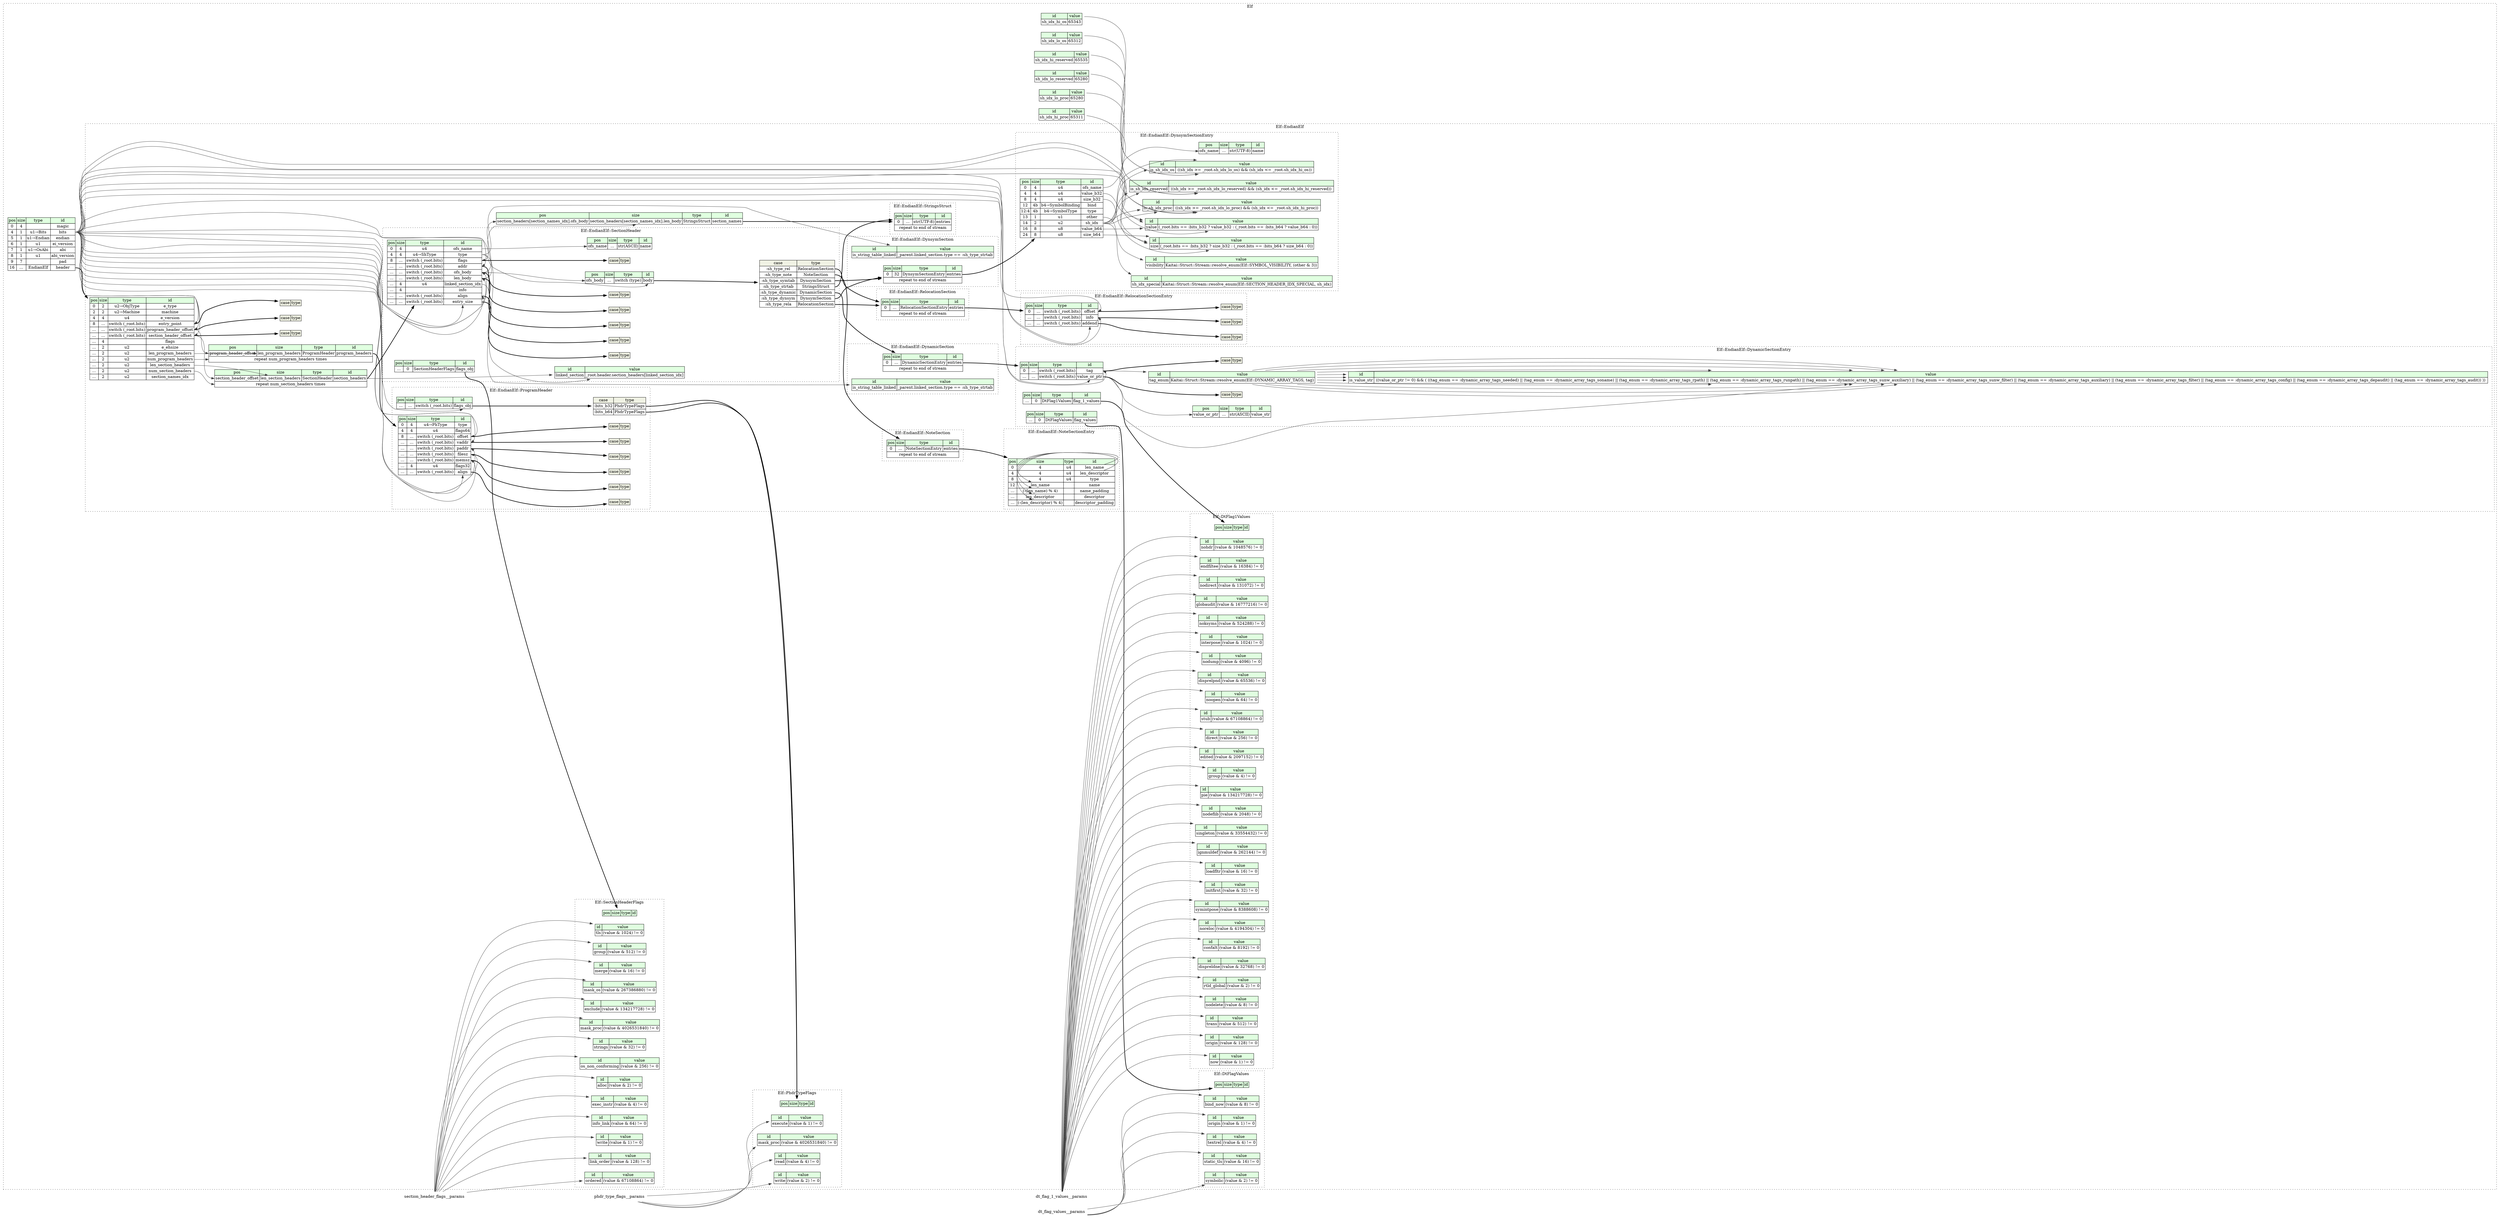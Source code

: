 digraph {
	rankdir=LR;
	node [shape=plaintext];
	subgraph cluster__elf {
		label="Elf";
		graph[style=dotted];

		elf__seq [label=<<TABLE BORDER="0" CELLBORDER="1" CELLSPACING="0">
			<TR><TD BGCOLOR="#E0FFE0">pos</TD><TD BGCOLOR="#E0FFE0">size</TD><TD BGCOLOR="#E0FFE0">type</TD><TD BGCOLOR="#E0FFE0">id</TD></TR>
			<TR><TD PORT="magic_pos">0</TD><TD PORT="magic_size">4</TD><TD></TD><TD PORT="magic_type">magic</TD></TR>
			<TR><TD PORT="bits_pos">4</TD><TD PORT="bits_size">1</TD><TD>u1→Bits</TD><TD PORT="bits_type">bits</TD></TR>
			<TR><TD PORT="endian_pos">5</TD><TD PORT="endian_size">1</TD><TD>u1→Endian</TD><TD PORT="endian_type">endian</TD></TR>
			<TR><TD PORT="ei_version_pos">6</TD><TD PORT="ei_version_size">1</TD><TD>u1</TD><TD PORT="ei_version_type">ei_version</TD></TR>
			<TR><TD PORT="abi_pos">7</TD><TD PORT="abi_size">1</TD><TD>u1→OsAbi</TD><TD PORT="abi_type">abi</TD></TR>
			<TR><TD PORT="abi_version_pos">8</TD><TD PORT="abi_version_size">1</TD><TD>u1</TD><TD PORT="abi_version_type">abi_version</TD></TR>
			<TR><TD PORT="pad_pos">9</TD><TD PORT="pad_size">7</TD><TD></TD><TD PORT="pad_type">pad</TD></TR>
			<TR><TD PORT="header_pos">16</TD><TD PORT="header_size">...</TD><TD>EndianElf</TD><TD PORT="header_type">header</TD></TR>
		</TABLE>>];
		elf__inst__sh_idx_lo_os [label=<<TABLE BORDER="0" CELLBORDER="1" CELLSPACING="0">
			<TR><TD BGCOLOR="#E0FFE0">id</TD><TD BGCOLOR="#E0FFE0">value</TD></TR>
			<TR><TD>sh_idx_lo_os</TD><TD>65312</TD></TR>
		</TABLE>>];
		elf__inst__sh_idx_lo_reserved [label=<<TABLE BORDER="0" CELLBORDER="1" CELLSPACING="0">
			<TR><TD BGCOLOR="#E0FFE0">id</TD><TD BGCOLOR="#E0FFE0">value</TD></TR>
			<TR><TD>sh_idx_lo_reserved</TD><TD>65280</TD></TR>
		</TABLE>>];
		elf__inst__sh_idx_hi_proc [label=<<TABLE BORDER="0" CELLBORDER="1" CELLSPACING="0">
			<TR><TD BGCOLOR="#E0FFE0">id</TD><TD BGCOLOR="#E0FFE0">value</TD></TR>
			<TR><TD>sh_idx_hi_proc</TD><TD>65311</TD></TR>
		</TABLE>>];
		elf__inst__sh_idx_lo_proc [label=<<TABLE BORDER="0" CELLBORDER="1" CELLSPACING="0">
			<TR><TD BGCOLOR="#E0FFE0">id</TD><TD BGCOLOR="#E0FFE0">value</TD></TR>
			<TR><TD>sh_idx_lo_proc</TD><TD>65280</TD></TR>
		</TABLE>>];
		elf__inst__sh_idx_hi_os [label=<<TABLE BORDER="0" CELLBORDER="1" CELLSPACING="0">
			<TR><TD BGCOLOR="#E0FFE0">id</TD><TD BGCOLOR="#E0FFE0">value</TD></TR>
			<TR><TD>sh_idx_hi_os</TD><TD>65343</TD></TR>
		</TABLE>>];
		elf__inst__sh_idx_hi_reserved [label=<<TABLE BORDER="0" CELLBORDER="1" CELLSPACING="0">
			<TR><TD BGCOLOR="#E0FFE0">id</TD><TD BGCOLOR="#E0FFE0">value</TD></TR>
			<TR><TD>sh_idx_hi_reserved</TD><TD>65535</TD></TR>
		</TABLE>>];
		subgraph cluster__endian_elf {
			label="Elf::EndianElf";
			graph[style=dotted];

			endian_elf__seq [label=<<TABLE BORDER="0" CELLBORDER="1" CELLSPACING="0">
				<TR><TD BGCOLOR="#E0FFE0">pos</TD><TD BGCOLOR="#E0FFE0">size</TD><TD BGCOLOR="#E0FFE0">type</TD><TD BGCOLOR="#E0FFE0">id</TD></TR>
				<TR><TD PORT="e_type_pos">0</TD><TD PORT="e_type_size">2</TD><TD>u2→ObjType</TD><TD PORT="e_type_type">e_type</TD></TR>
				<TR><TD PORT="machine_pos">2</TD><TD PORT="machine_size">2</TD><TD>u2→Machine</TD><TD PORT="machine_type">machine</TD></TR>
				<TR><TD PORT="e_version_pos">4</TD><TD PORT="e_version_size">4</TD><TD>u4</TD><TD PORT="e_version_type">e_version</TD></TR>
				<TR><TD PORT="entry_point_pos">8</TD><TD PORT="entry_point_size">...</TD><TD>switch (_root.bits)</TD><TD PORT="entry_point_type">entry_point</TD></TR>
				<TR><TD PORT="program_header_offset_pos">...</TD><TD PORT="program_header_offset_size">...</TD><TD>switch (_root.bits)</TD><TD PORT="program_header_offset_type">program_header_offset</TD></TR>
				<TR><TD PORT="section_header_offset_pos">...</TD><TD PORT="section_header_offset_size">...</TD><TD>switch (_root.bits)</TD><TD PORT="section_header_offset_type">section_header_offset</TD></TR>
				<TR><TD PORT="flags_pos">...</TD><TD PORT="flags_size">4</TD><TD></TD><TD PORT="flags_type">flags</TD></TR>
				<TR><TD PORT="e_ehsize_pos">...</TD><TD PORT="e_ehsize_size">2</TD><TD>u2</TD><TD PORT="e_ehsize_type">e_ehsize</TD></TR>
				<TR><TD PORT="len_program_headers_pos">...</TD><TD PORT="len_program_headers_size">2</TD><TD>u2</TD><TD PORT="len_program_headers_type">len_program_headers</TD></TR>
				<TR><TD PORT="num_program_headers_pos">...</TD><TD PORT="num_program_headers_size">2</TD><TD>u2</TD><TD PORT="num_program_headers_type">num_program_headers</TD></TR>
				<TR><TD PORT="len_section_headers_pos">...</TD><TD PORT="len_section_headers_size">2</TD><TD>u2</TD><TD PORT="len_section_headers_type">len_section_headers</TD></TR>
				<TR><TD PORT="num_section_headers_pos">...</TD><TD PORT="num_section_headers_size">2</TD><TD>u2</TD><TD PORT="num_section_headers_type">num_section_headers</TD></TR>
				<TR><TD PORT="section_names_idx_pos">...</TD><TD PORT="section_names_idx_size">2</TD><TD>u2</TD><TD PORT="section_names_idx_type">section_names_idx</TD></TR>
			</TABLE>>];
			endian_elf__inst__program_headers [label=<<TABLE BORDER="0" CELLBORDER="1" CELLSPACING="0">
				<TR><TD BGCOLOR="#E0FFE0">pos</TD><TD BGCOLOR="#E0FFE0">size</TD><TD BGCOLOR="#E0FFE0">type</TD><TD BGCOLOR="#E0FFE0">id</TD></TR>
				<TR><TD PORT="program_headers_pos">program_header_offset</TD><TD PORT="program_headers_size">len_program_headers</TD><TD>ProgramHeader</TD><TD PORT="program_headers_type">program_headers</TD></TR>
				<TR><TD COLSPAN="4" PORT="program_headers__repeat">repeat num_program_headers times</TD></TR>
			</TABLE>>];
			endian_elf__inst__section_headers [label=<<TABLE BORDER="0" CELLBORDER="1" CELLSPACING="0">
				<TR><TD BGCOLOR="#E0FFE0">pos</TD><TD BGCOLOR="#E0FFE0">size</TD><TD BGCOLOR="#E0FFE0">type</TD><TD BGCOLOR="#E0FFE0">id</TD></TR>
				<TR><TD PORT="section_headers_pos">section_header_offset</TD><TD PORT="section_headers_size">len_section_headers</TD><TD>SectionHeader</TD><TD PORT="section_headers_type">section_headers</TD></TR>
				<TR><TD COLSPAN="4" PORT="section_headers__repeat">repeat num_section_headers times</TD></TR>
			</TABLE>>];
			endian_elf__inst__section_names [label=<<TABLE BORDER="0" CELLBORDER="1" CELLSPACING="0">
				<TR><TD BGCOLOR="#E0FFE0">pos</TD><TD BGCOLOR="#E0FFE0">size</TD><TD BGCOLOR="#E0FFE0">type</TD><TD BGCOLOR="#E0FFE0">id</TD></TR>
				<TR><TD PORT="section_names_pos">section_headers[section_names_idx].ofs_body</TD><TD PORT="section_names_size">section_headers[section_names_idx].len_body</TD><TD>StringsStruct</TD><TD PORT="section_names_type">section_names</TD></TR>
			</TABLE>>];
endian_elf__seq_entry_point_switch [label=<<TABLE BORDER="0" CELLBORDER="1" CELLSPACING="0">
	<TR><TD BGCOLOR="#F0F2E4">case</TD><TD BGCOLOR="#F0F2E4">type</TD></TR>
</TABLE>>];
endian_elf__seq_program_header_offset_switch [label=<<TABLE BORDER="0" CELLBORDER="1" CELLSPACING="0">
	<TR><TD BGCOLOR="#F0F2E4">case</TD><TD BGCOLOR="#F0F2E4">type</TD></TR>
</TABLE>>];
endian_elf__seq_section_header_offset_switch [label=<<TABLE BORDER="0" CELLBORDER="1" CELLSPACING="0">
	<TR><TD BGCOLOR="#F0F2E4">case</TD><TD BGCOLOR="#F0F2E4">type</TD></TR>
</TABLE>>];
			subgraph cluster__note_section {
				label="Elf::EndianElf::NoteSection";
				graph[style=dotted];

				note_section__seq [label=<<TABLE BORDER="0" CELLBORDER="1" CELLSPACING="0">
					<TR><TD BGCOLOR="#E0FFE0">pos</TD><TD BGCOLOR="#E0FFE0">size</TD><TD BGCOLOR="#E0FFE0">type</TD><TD BGCOLOR="#E0FFE0">id</TD></TR>
					<TR><TD PORT="entries_pos">0</TD><TD PORT="entries_size">...</TD><TD>NoteSectionEntry</TD><TD PORT="entries_type">entries</TD></TR>
					<TR><TD COLSPAN="4" PORT="entries__repeat">repeat to end of stream</TD></TR>
				</TABLE>>];
			}
			subgraph cluster__program_header {
				label="Elf::EndianElf::ProgramHeader";
				graph[style=dotted];

				program_header__seq [label=<<TABLE BORDER="0" CELLBORDER="1" CELLSPACING="0">
					<TR><TD BGCOLOR="#E0FFE0">pos</TD><TD BGCOLOR="#E0FFE0">size</TD><TD BGCOLOR="#E0FFE0">type</TD><TD BGCOLOR="#E0FFE0">id</TD></TR>
					<TR><TD PORT="type_pos">0</TD><TD PORT="type_size">4</TD><TD>u4→PhType</TD><TD PORT="type_type">type</TD></TR>
					<TR><TD PORT="flags64_pos">4</TD><TD PORT="flags64_size">4</TD><TD>u4</TD><TD PORT="flags64_type">flags64</TD></TR>
					<TR><TD PORT="offset_pos">8</TD><TD PORT="offset_size">...</TD><TD>switch (_root.bits)</TD><TD PORT="offset_type">offset</TD></TR>
					<TR><TD PORT="vaddr_pos">...</TD><TD PORT="vaddr_size">...</TD><TD>switch (_root.bits)</TD><TD PORT="vaddr_type">vaddr</TD></TR>
					<TR><TD PORT="paddr_pos">...</TD><TD PORT="paddr_size">...</TD><TD>switch (_root.bits)</TD><TD PORT="paddr_type">paddr</TD></TR>
					<TR><TD PORT="filesz_pos">...</TD><TD PORT="filesz_size">...</TD><TD>switch (_root.bits)</TD><TD PORT="filesz_type">filesz</TD></TR>
					<TR><TD PORT="memsz_pos">...</TD><TD PORT="memsz_size">...</TD><TD>switch (_root.bits)</TD><TD PORT="memsz_type">memsz</TD></TR>
					<TR><TD PORT="flags32_pos">...</TD><TD PORT="flags32_size">4</TD><TD>u4</TD><TD PORT="flags32_type">flags32</TD></TR>
					<TR><TD PORT="align_pos">...</TD><TD PORT="align_size">...</TD><TD>switch (_root.bits)</TD><TD PORT="align_type">align</TD></TR>
				</TABLE>>];
				program_header__inst__flags_obj [label=<<TABLE BORDER="0" CELLBORDER="1" CELLSPACING="0">
					<TR><TD BGCOLOR="#E0FFE0">pos</TD><TD BGCOLOR="#E0FFE0">size</TD><TD BGCOLOR="#E0FFE0">type</TD><TD BGCOLOR="#E0FFE0">id</TD></TR>
					<TR><TD PORT="flags_obj_pos">...</TD><TD PORT="flags_obj_size">...</TD><TD>switch (_root.bits)</TD><TD PORT="flags_obj_type">flags_obj</TD></TR>
				</TABLE>>];
program_header__seq_offset_switch [label=<<TABLE BORDER="0" CELLBORDER="1" CELLSPACING="0">
	<TR><TD BGCOLOR="#F0F2E4">case</TD><TD BGCOLOR="#F0F2E4">type</TD></TR>
</TABLE>>];
program_header__seq_vaddr_switch [label=<<TABLE BORDER="0" CELLBORDER="1" CELLSPACING="0">
	<TR><TD BGCOLOR="#F0F2E4">case</TD><TD BGCOLOR="#F0F2E4">type</TD></TR>
</TABLE>>];
program_header__seq_paddr_switch [label=<<TABLE BORDER="0" CELLBORDER="1" CELLSPACING="0">
	<TR><TD BGCOLOR="#F0F2E4">case</TD><TD BGCOLOR="#F0F2E4">type</TD></TR>
</TABLE>>];
program_header__seq_filesz_switch [label=<<TABLE BORDER="0" CELLBORDER="1" CELLSPACING="0">
	<TR><TD BGCOLOR="#F0F2E4">case</TD><TD BGCOLOR="#F0F2E4">type</TD></TR>
</TABLE>>];
program_header__seq_memsz_switch [label=<<TABLE BORDER="0" CELLBORDER="1" CELLSPACING="0">
	<TR><TD BGCOLOR="#F0F2E4">case</TD><TD BGCOLOR="#F0F2E4">type</TD></TR>
</TABLE>>];
program_header__seq_align_switch [label=<<TABLE BORDER="0" CELLBORDER="1" CELLSPACING="0">
	<TR><TD BGCOLOR="#F0F2E4">case</TD><TD BGCOLOR="#F0F2E4">type</TD></TR>
</TABLE>>];
program_header__inst__flags_obj_flags_obj_switch [label=<<TABLE BORDER="0" CELLBORDER="1" CELLSPACING="0">
	<TR><TD BGCOLOR="#F0F2E4">case</TD><TD BGCOLOR="#F0F2E4">type</TD></TR>
	<TR><TD>:bits_b32</TD><TD PORT="case0">PhdrTypeFlags</TD></TR>
	<TR><TD>:bits_b64</TD><TD PORT="case1">PhdrTypeFlags</TD></TR>
</TABLE>>];
			}
			subgraph cluster__dynamic_section_entry {
				label="Elf::EndianElf::DynamicSectionEntry";
				graph[style=dotted];

				dynamic_section_entry__seq [label=<<TABLE BORDER="0" CELLBORDER="1" CELLSPACING="0">
					<TR><TD BGCOLOR="#E0FFE0">pos</TD><TD BGCOLOR="#E0FFE0">size</TD><TD BGCOLOR="#E0FFE0">type</TD><TD BGCOLOR="#E0FFE0">id</TD></TR>
					<TR><TD PORT="tag_pos">0</TD><TD PORT="tag_size">...</TD><TD>switch (_root.bits)</TD><TD PORT="tag_type">tag</TD></TR>
					<TR><TD PORT="value_or_ptr_pos">...</TD><TD PORT="value_or_ptr_size">...</TD><TD>switch (_root.bits)</TD><TD PORT="value_or_ptr_type">value_or_ptr</TD></TR>
				</TABLE>>];
				dynamic_section_entry__inst__flag_1_values [label=<<TABLE BORDER="0" CELLBORDER="1" CELLSPACING="0">
					<TR><TD BGCOLOR="#E0FFE0">pos</TD><TD BGCOLOR="#E0FFE0">size</TD><TD BGCOLOR="#E0FFE0">type</TD><TD BGCOLOR="#E0FFE0">id</TD></TR>
					<TR><TD PORT="flag_1_values_pos">...</TD><TD PORT="flag_1_values_size">0</TD><TD>DtFlag1Values</TD><TD PORT="flag_1_values_type">flag_1_values</TD></TR>
				</TABLE>>];
				dynamic_section_entry__inst__value_str [label=<<TABLE BORDER="0" CELLBORDER="1" CELLSPACING="0">
					<TR><TD BGCOLOR="#E0FFE0">pos</TD><TD BGCOLOR="#E0FFE0">size</TD><TD BGCOLOR="#E0FFE0">type</TD><TD BGCOLOR="#E0FFE0">id</TD></TR>
					<TR><TD PORT="value_str_pos">value_or_ptr</TD><TD PORT="value_str_size">...</TD><TD>str(ASCII)</TD><TD PORT="value_str_type">value_str</TD></TR>
				</TABLE>>];
				dynamic_section_entry__inst__tag_enum [label=<<TABLE BORDER="0" CELLBORDER="1" CELLSPACING="0">
					<TR><TD BGCOLOR="#E0FFE0">id</TD><TD BGCOLOR="#E0FFE0">value</TD></TR>
					<TR><TD>tag_enum</TD><TD>Kaitai::Struct::Stream::resolve_enum(Elf::DYNAMIC_ARRAY_TAGS, tag)</TD></TR>
				</TABLE>>];
				dynamic_section_entry__inst__flag_values [label=<<TABLE BORDER="0" CELLBORDER="1" CELLSPACING="0">
					<TR><TD BGCOLOR="#E0FFE0">pos</TD><TD BGCOLOR="#E0FFE0">size</TD><TD BGCOLOR="#E0FFE0">type</TD><TD BGCOLOR="#E0FFE0">id</TD></TR>
					<TR><TD PORT="flag_values_pos">...</TD><TD PORT="flag_values_size">0</TD><TD>DtFlagValues</TD><TD PORT="flag_values_type">flag_values</TD></TR>
				</TABLE>>];
				dynamic_section_entry__inst__is_value_str [label=<<TABLE BORDER="0" CELLBORDER="1" CELLSPACING="0">
					<TR><TD BGCOLOR="#E0FFE0">id</TD><TD BGCOLOR="#E0FFE0">value</TD></TR>
					<TR><TD>is_value_str</TD><TD> ((value_or_ptr != 0) &amp;&amp; ( ((tag_enum == :dynamic_array_tags_needed) || (tag_enum == :dynamic_array_tags_soname) || (tag_enum == :dynamic_array_tags_rpath) || (tag_enum == :dynamic_array_tags_runpath) || (tag_enum == :dynamic_array_tags_sunw_auxiliary) || (tag_enum == :dynamic_array_tags_sunw_filter) || (tag_enum == :dynamic_array_tags_auxiliary) || (tag_enum == :dynamic_array_tags_filter) || (tag_enum == :dynamic_array_tags_config) || (tag_enum == :dynamic_array_tags_depaudit) || (tag_enum == :dynamic_array_tags_audit)) )) </TD></TR>
				</TABLE>>];
dynamic_section_entry__seq_tag_switch [label=<<TABLE BORDER="0" CELLBORDER="1" CELLSPACING="0">
	<TR><TD BGCOLOR="#F0F2E4">case</TD><TD BGCOLOR="#F0F2E4">type</TD></TR>
</TABLE>>];
dynamic_section_entry__seq_value_or_ptr_switch [label=<<TABLE BORDER="0" CELLBORDER="1" CELLSPACING="0">
	<TR><TD BGCOLOR="#F0F2E4">case</TD><TD BGCOLOR="#F0F2E4">type</TD></TR>
</TABLE>>];
			}
			subgraph cluster__section_header {
				label="Elf::EndianElf::SectionHeader";
				graph[style=dotted];

				section_header__seq [label=<<TABLE BORDER="0" CELLBORDER="1" CELLSPACING="0">
					<TR><TD BGCOLOR="#E0FFE0">pos</TD><TD BGCOLOR="#E0FFE0">size</TD><TD BGCOLOR="#E0FFE0">type</TD><TD BGCOLOR="#E0FFE0">id</TD></TR>
					<TR><TD PORT="ofs_name_pos">0</TD><TD PORT="ofs_name_size">4</TD><TD>u4</TD><TD PORT="ofs_name_type">ofs_name</TD></TR>
					<TR><TD PORT="type_pos">4</TD><TD PORT="type_size">4</TD><TD>u4→ShType</TD><TD PORT="type_type">type</TD></TR>
					<TR><TD PORT="flags_pos">8</TD><TD PORT="flags_size">...</TD><TD>switch (_root.bits)</TD><TD PORT="flags_type">flags</TD></TR>
					<TR><TD PORT="addr_pos">...</TD><TD PORT="addr_size">...</TD><TD>switch (_root.bits)</TD><TD PORT="addr_type">addr</TD></TR>
					<TR><TD PORT="ofs_body_pos">...</TD><TD PORT="ofs_body_size">...</TD><TD>switch (_root.bits)</TD><TD PORT="ofs_body_type">ofs_body</TD></TR>
					<TR><TD PORT="len_body_pos">...</TD><TD PORT="len_body_size">...</TD><TD>switch (_root.bits)</TD><TD PORT="len_body_type">len_body</TD></TR>
					<TR><TD PORT="linked_section_idx_pos">...</TD><TD PORT="linked_section_idx_size">4</TD><TD>u4</TD><TD PORT="linked_section_idx_type">linked_section_idx</TD></TR>
					<TR><TD PORT="info_pos">...</TD><TD PORT="info_size">4</TD><TD></TD><TD PORT="info_type">info</TD></TR>
					<TR><TD PORT="align_pos">...</TD><TD PORT="align_size">...</TD><TD>switch (_root.bits)</TD><TD PORT="align_type">align</TD></TR>
					<TR><TD PORT="entry_size_pos">...</TD><TD PORT="entry_size_size">...</TD><TD>switch (_root.bits)</TD><TD PORT="entry_size_type">entry_size</TD></TR>
				</TABLE>>];
				section_header__inst__body [label=<<TABLE BORDER="0" CELLBORDER="1" CELLSPACING="0">
					<TR><TD BGCOLOR="#E0FFE0">pos</TD><TD BGCOLOR="#E0FFE0">size</TD><TD BGCOLOR="#E0FFE0">type</TD><TD BGCOLOR="#E0FFE0">id</TD></TR>
					<TR><TD PORT="body_pos">ofs_body</TD><TD PORT="body_size">...</TD><TD>switch (type)</TD><TD PORT="body_type">body</TD></TR>
				</TABLE>>];
				section_header__inst__linked_section [label=<<TABLE BORDER="0" CELLBORDER="1" CELLSPACING="0">
					<TR><TD BGCOLOR="#E0FFE0">id</TD><TD BGCOLOR="#E0FFE0">value</TD></TR>
					<TR><TD>linked_section</TD><TD>_root.header.section_headers[linked_section_idx]</TD></TR>
				</TABLE>>];
				section_header__inst__name [label=<<TABLE BORDER="0" CELLBORDER="1" CELLSPACING="0">
					<TR><TD BGCOLOR="#E0FFE0">pos</TD><TD BGCOLOR="#E0FFE0">size</TD><TD BGCOLOR="#E0FFE0">type</TD><TD BGCOLOR="#E0FFE0">id</TD></TR>
					<TR><TD PORT="name_pos">ofs_name</TD><TD PORT="name_size">...</TD><TD>str(ASCII)</TD><TD PORT="name_type">name</TD></TR>
				</TABLE>>];
				section_header__inst__flags_obj [label=<<TABLE BORDER="0" CELLBORDER="1" CELLSPACING="0">
					<TR><TD BGCOLOR="#E0FFE0">pos</TD><TD BGCOLOR="#E0FFE0">size</TD><TD BGCOLOR="#E0FFE0">type</TD><TD BGCOLOR="#E0FFE0">id</TD></TR>
					<TR><TD PORT="flags_obj_pos">...</TD><TD PORT="flags_obj_size">0</TD><TD>SectionHeaderFlags</TD><TD PORT="flags_obj_type">flags_obj</TD></TR>
				</TABLE>>];
section_header__seq_flags_switch [label=<<TABLE BORDER="0" CELLBORDER="1" CELLSPACING="0">
	<TR><TD BGCOLOR="#F0F2E4">case</TD><TD BGCOLOR="#F0F2E4">type</TD></TR>
</TABLE>>];
section_header__seq_addr_switch [label=<<TABLE BORDER="0" CELLBORDER="1" CELLSPACING="0">
	<TR><TD BGCOLOR="#F0F2E4">case</TD><TD BGCOLOR="#F0F2E4">type</TD></TR>
</TABLE>>];
section_header__seq_ofs_body_switch [label=<<TABLE BORDER="0" CELLBORDER="1" CELLSPACING="0">
	<TR><TD BGCOLOR="#F0F2E4">case</TD><TD BGCOLOR="#F0F2E4">type</TD></TR>
</TABLE>>];
section_header__seq_len_body_switch [label=<<TABLE BORDER="0" CELLBORDER="1" CELLSPACING="0">
	<TR><TD BGCOLOR="#F0F2E4">case</TD><TD BGCOLOR="#F0F2E4">type</TD></TR>
</TABLE>>];
section_header__seq_align_switch [label=<<TABLE BORDER="0" CELLBORDER="1" CELLSPACING="0">
	<TR><TD BGCOLOR="#F0F2E4">case</TD><TD BGCOLOR="#F0F2E4">type</TD></TR>
</TABLE>>];
section_header__seq_entry_size_switch [label=<<TABLE BORDER="0" CELLBORDER="1" CELLSPACING="0">
	<TR><TD BGCOLOR="#F0F2E4">case</TD><TD BGCOLOR="#F0F2E4">type</TD></TR>
</TABLE>>];
section_header__inst__body_body_switch [label=<<TABLE BORDER="0" CELLBORDER="1" CELLSPACING="0">
	<TR><TD BGCOLOR="#F0F2E4">case</TD><TD BGCOLOR="#F0F2E4">type</TD></TR>
	<TR><TD>:sh_type_rel</TD><TD PORT="case0">RelocationSection</TD></TR>
	<TR><TD>:sh_type_note</TD><TD PORT="case1">NoteSection</TD></TR>
	<TR><TD>:sh_type_symtab</TD><TD PORT="case2">DynsymSection</TD></TR>
	<TR><TD>:sh_type_strtab</TD><TD PORT="case3">StringsStruct</TD></TR>
	<TR><TD>:sh_type_dynamic</TD><TD PORT="case4">DynamicSection</TD></TR>
	<TR><TD>:sh_type_dynsym</TD><TD PORT="case5">DynsymSection</TD></TR>
	<TR><TD>:sh_type_rela</TD><TD PORT="case6">RelocationSection</TD></TR>
</TABLE>>];
			}
			subgraph cluster__relocation_section {
				label="Elf::EndianElf::RelocationSection";
				graph[style=dotted];

				relocation_section__seq [label=<<TABLE BORDER="0" CELLBORDER="1" CELLSPACING="0">
					<TR><TD BGCOLOR="#E0FFE0">pos</TD><TD BGCOLOR="#E0FFE0">size</TD><TD BGCOLOR="#E0FFE0">type</TD><TD BGCOLOR="#E0FFE0">id</TD></TR>
					<TR><TD PORT="entries_pos">0</TD><TD PORT="entries_size">...</TD><TD>RelocationSectionEntry</TD><TD PORT="entries_type">entries</TD></TR>
					<TR><TD COLSPAN="4" PORT="entries__repeat">repeat to end of stream</TD></TR>
				</TABLE>>];
			}
			subgraph cluster__dynamic_section {
				label="Elf::EndianElf::DynamicSection";
				graph[style=dotted];

				dynamic_section__seq [label=<<TABLE BORDER="0" CELLBORDER="1" CELLSPACING="0">
					<TR><TD BGCOLOR="#E0FFE0">pos</TD><TD BGCOLOR="#E0FFE0">size</TD><TD BGCOLOR="#E0FFE0">type</TD><TD BGCOLOR="#E0FFE0">id</TD></TR>
					<TR><TD PORT="entries_pos">0</TD><TD PORT="entries_size">...</TD><TD>DynamicSectionEntry</TD><TD PORT="entries_type">entries</TD></TR>
					<TR><TD COLSPAN="4" PORT="entries__repeat">repeat to end of stream</TD></TR>
				</TABLE>>];
				dynamic_section__inst__is_string_table_linked [label=<<TABLE BORDER="0" CELLBORDER="1" CELLSPACING="0">
					<TR><TD BGCOLOR="#E0FFE0">id</TD><TD BGCOLOR="#E0FFE0">value</TD></TR>
					<TR><TD>is_string_table_linked</TD><TD>_parent.linked_section.type == :sh_type_strtab</TD></TR>
				</TABLE>>];
			}
			subgraph cluster__dynsym_section {
				label="Elf::EndianElf::DynsymSection";
				graph[style=dotted];

				dynsym_section__seq [label=<<TABLE BORDER="0" CELLBORDER="1" CELLSPACING="0">
					<TR><TD BGCOLOR="#E0FFE0">pos</TD><TD BGCOLOR="#E0FFE0">size</TD><TD BGCOLOR="#E0FFE0">type</TD><TD BGCOLOR="#E0FFE0">id</TD></TR>
					<TR><TD PORT="entries_pos">0</TD><TD PORT="entries_size">32</TD><TD>DynsymSectionEntry</TD><TD PORT="entries_type">entries</TD></TR>
					<TR><TD COLSPAN="4" PORT="entries__repeat">repeat to end of stream</TD></TR>
				</TABLE>>];
				dynsym_section__inst__is_string_table_linked [label=<<TABLE BORDER="0" CELLBORDER="1" CELLSPACING="0">
					<TR><TD BGCOLOR="#E0FFE0">id</TD><TD BGCOLOR="#E0FFE0">value</TD></TR>
					<TR><TD>is_string_table_linked</TD><TD>_parent.linked_section.type == :sh_type_strtab</TD></TR>
				</TABLE>>];
			}
			subgraph cluster__relocation_section_entry {
				label="Elf::EndianElf::RelocationSectionEntry";
				graph[style=dotted];

				relocation_section_entry__seq [label=<<TABLE BORDER="0" CELLBORDER="1" CELLSPACING="0">
					<TR><TD BGCOLOR="#E0FFE0">pos</TD><TD BGCOLOR="#E0FFE0">size</TD><TD BGCOLOR="#E0FFE0">type</TD><TD BGCOLOR="#E0FFE0">id</TD></TR>
					<TR><TD PORT="offset_pos">0</TD><TD PORT="offset_size">...</TD><TD>switch (_root.bits)</TD><TD PORT="offset_type">offset</TD></TR>
					<TR><TD PORT="info_pos">...</TD><TD PORT="info_size">...</TD><TD>switch (_root.bits)</TD><TD PORT="info_type">info</TD></TR>
					<TR><TD PORT="addend_pos">...</TD><TD PORT="addend_size">...</TD><TD>switch (_root.bits)</TD><TD PORT="addend_type">addend</TD></TR>
				</TABLE>>];
relocation_section_entry__seq_offset_switch [label=<<TABLE BORDER="0" CELLBORDER="1" CELLSPACING="0">
	<TR><TD BGCOLOR="#F0F2E4">case</TD><TD BGCOLOR="#F0F2E4">type</TD></TR>
</TABLE>>];
relocation_section_entry__seq_info_switch [label=<<TABLE BORDER="0" CELLBORDER="1" CELLSPACING="0">
	<TR><TD BGCOLOR="#F0F2E4">case</TD><TD BGCOLOR="#F0F2E4">type</TD></TR>
</TABLE>>];
relocation_section_entry__seq_addend_switch [label=<<TABLE BORDER="0" CELLBORDER="1" CELLSPACING="0">
	<TR><TD BGCOLOR="#F0F2E4">case</TD><TD BGCOLOR="#F0F2E4">type</TD></TR>
</TABLE>>];
			}
			subgraph cluster__dynsym_section_entry {
				label="Elf::EndianElf::DynsymSectionEntry";
				graph[style=dotted];

				dynsym_section_entry__seq [label=<<TABLE BORDER="0" CELLBORDER="1" CELLSPACING="0">
					<TR><TD BGCOLOR="#E0FFE0">pos</TD><TD BGCOLOR="#E0FFE0">size</TD><TD BGCOLOR="#E0FFE0">type</TD><TD BGCOLOR="#E0FFE0">id</TD></TR>
					<TR><TD PORT="ofs_name_pos">0</TD><TD PORT="ofs_name_size">4</TD><TD>u4</TD><TD PORT="ofs_name_type">ofs_name</TD></TR>
					<TR><TD PORT="value_b32_pos">4</TD><TD PORT="value_b32_size">4</TD><TD>u4</TD><TD PORT="value_b32_type">value_b32</TD></TR>
					<TR><TD PORT="size_b32_pos">8</TD><TD PORT="size_b32_size">4</TD><TD>u4</TD><TD PORT="size_b32_type">size_b32</TD></TR>
					<TR><TD PORT="bind_pos">12</TD><TD PORT="bind_size">4b</TD><TD>b4→SymbolBinding</TD><TD PORT="bind_type">bind</TD></TR>
					<TR><TD PORT="type_pos">12:4</TD><TD PORT="type_size">4b</TD><TD>b4→SymbolType</TD><TD PORT="type_type">type</TD></TR>
					<TR><TD PORT="other_pos">13</TD><TD PORT="other_size">1</TD><TD>u1</TD><TD PORT="other_type">other</TD></TR>
					<TR><TD PORT="sh_idx_pos">14</TD><TD PORT="sh_idx_size">2</TD><TD>u2</TD><TD PORT="sh_idx_type">sh_idx</TD></TR>
					<TR><TD PORT="value_b64_pos">16</TD><TD PORT="value_b64_size">8</TD><TD>u8</TD><TD PORT="value_b64_type">value_b64</TD></TR>
					<TR><TD PORT="size_b64_pos">24</TD><TD PORT="size_b64_size">8</TD><TD>u8</TD><TD PORT="size_b64_type">size_b64</TD></TR>
				</TABLE>>];
				dynsym_section_entry__inst__is_sh_idx_reserved [label=<<TABLE BORDER="0" CELLBORDER="1" CELLSPACING="0">
					<TR><TD BGCOLOR="#E0FFE0">id</TD><TD BGCOLOR="#E0FFE0">value</TD></TR>
					<TR><TD>is_sh_idx_reserved</TD><TD> ((sh_idx &gt;= _root.sh_idx_lo_reserved) &amp;&amp; (sh_idx &lt;= _root.sh_idx_hi_reserved)) </TD></TR>
				</TABLE>>];
				dynsym_section_entry__inst__is_sh_idx_os [label=<<TABLE BORDER="0" CELLBORDER="1" CELLSPACING="0">
					<TR><TD BGCOLOR="#E0FFE0">id</TD><TD BGCOLOR="#E0FFE0">value</TD></TR>
					<TR><TD>is_sh_idx_os</TD><TD> ((sh_idx &gt;= _root.sh_idx_lo_os) &amp;&amp; (sh_idx &lt;= _root.sh_idx_hi_os)) </TD></TR>
				</TABLE>>];
				dynsym_section_entry__inst__is_sh_idx_proc [label=<<TABLE BORDER="0" CELLBORDER="1" CELLSPACING="0">
					<TR><TD BGCOLOR="#E0FFE0">id</TD><TD BGCOLOR="#E0FFE0">value</TD></TR>
					<TR><TD>is_sh_idx_proc</TD><TD> ((sh_idx &gt;= _root.sh_idx_lo_proc) &amp;&amp; (sh_idx &lt;= _root.sh_idx_hi_proc)) </TD></TR>
				</TABLE>>];
				dynsym_section_entry__inst__size [label=<<TABLE BORDER="0" CELLBORDER="1" CELLSPACING="0">
					<TR><TD BGCOLOR="#E0FFE0">id</TD><TD BGCOLOR="#E0FFE0">value</TD></TR>
					<TR><TD>size</TD><TD>(_root.bits == :bits_b32 ? size_b32 : (_root.bits == :bits_b64 ? size_b64 : 0))</TD></TR>
				</TABLE>>];
				dynsym_section_entry__inst__visibility [label=<<TABLE BORDER="0" CELLBORDER="1" CELLSPACING="0">
					<TR><TD BGCOLOR="#E0FFE0">id</TD><TD BGCOLOR="#E0FFE0">value</TD></TR>
					<TR><TD>visibility</TD><TD>Kaitai::Struct::Stream::resolve_enum(Elf::SYMBOL_VISIBILITY, (other &amp; 3))</TD></TR>
				</TABLE>>];
				dynsym_section_entry__inst__value [label=<<TABLE BORDER="0" CELLBORDER="1" CELLSPACING="0">
					<TR><TD BGCOLOR="#E0FFE0">id</TD><TD BGCOLOR="#E0FFE0">value</TD></TR>
					<TR><TD>value</TD><TD>(_root.bits == :bits_b32 ? value_b32 : (_root.bits == :bits_b64 ? value_b64 : 0))</TD></TR>
				</TABLE>>];
				dynsym_section_entry__inst__name [label=<<TABLE BORDER="0" CELLBORDER="1" CELLSPACING="0">
					<TR><TD BGCOLOR="#E0FFE0">pos</TD><TD BGCOLOR="#E0FFE0">size</TD><TD BGCOLOR="#E0FFE0">type</TD><TD BGCOLOR="#E0FFE0">id</TD></TR>
					<TR><TD PORT="name_pos">ofs_name</TD><TD PORT="name_size">...</TD><TD>str(UTF-8)</TD><TD PORT="name_type">name</TD></TR>
				</TABLE>>];
				dynsym_section_entry__inst__sh_idx_special [label=<<TABLE BORDER="0" CELLBORDER="1" CELLSPACING="0">
					<TR><TD BGCOLOR="#E0FFE0">id</TD><TD BGCOLOR="#E0FFE0">value</TD></TR>
					<TR><TD>sh_idx_special</TD><TD>Kaitai::Struct::Stream::resolve_enum(Elf::SECTION_HEADER_IDX_SPECIAL, sh_idx)</TD></TR>
				</TABLE>>];
			}
			subgraph cluster__note_section_entry {
				label="Elf::EndianElf::NoteSectionEntry";
				graph[style=dotted];

				note_section_entry__seq [label=<<TABLE BORDER="0" CELLBORDER="1" CELLSPACING="0">
					<TR><TD BGCOLOR="#E0FFE0">pos</TD><TD BGCOLOR="#E0FFE0">size</TD><TD BGCOLOR="#E0FFE0">type</TD><TD BGCOLOR="#E0FFE0">id</TD></TR>
					<TR><TD PORT="len_name_pos">0</TD><TD PORT="len_name_size">4</TD><TD>u4</TD><TD PORT="len_name_type">len_name</TD></TR>
					<TR><TD PORT="len_descriptor_pos">4</TD><TD PORT="len_descriptor_size">4</TD><TD>u4</TD><TD PORT="len_descriptor_type">len_descriptor</TD></TR>
					<TR><TD PORT="type_pos">8</TD><TD PORT="type_size">4</TD><TD>u4</TD><TD PORT="type_type">type</TD></TR>
					<TR><TD PORT="name_pos">12</TD><TD PORT="name_size">len_name</TD><TD></TD><TD PORT="name_type">name</TD></TR>
					<TR><TD PORT="name_padding_pos">...</TD><TD PORT="name_padding_size">(-(len_name) % 4)</TD><TD></TD><TD PORT="name_padding_type">name_padding</TD></TR>
					<TR><TD PORT="descriptor_pos">...</TD><TD PORT="descriptor_size">len_descriptor</TD><TD></TD><TD PORT="descriptor_type">descriptor</TD></TR>
					<TR><TD PORT="descriptor_padding_pos">...</TD><TD PORT="descriptor_padding_size">(-(len_descriptor) % 4)</TD><TD></TD><TD PORT="descriptor_padding_type">descriptor_padding</TD></TR>
				</TABLE>>];
			}
			subgraph cluster__strings_struct {
				label="Elf::EndianElf::StringsStruct";
				graph[style=dotted];

				strings_struct__seq [label=<<TABLE BORDER="0" CELLBORDER="1" CELLSPACING="0">
					<TR><TD BGCOLOR="#E0FFE0">pos</TD><TD BGCOLOR="#E0FFE0">size</TD><TD BGCOLOR="#E0FFE0">type</TD><TD BGCOLOR="#E0FFE0">id</TD></TR>
					<TR><TD PORT="entries_pos">0</TD><TD PORT="entries_size">...</TD><TD>str(UTF-8)</TD><TD PORT="entries_type">entries</TD></TR>
					<TR><TD COLSPAN="4" PORT="entries__repeat">repeat to end of stream</TD></TR>
				</TABLE>>];
			}
		}
		subgraph cluster__dt_flag_1_values {
			label="Elf::DtFlag1Values";
			graph[style=dotted];

			dt_flag_1_values__seq [label=<<TABLE BORDER="0" CELLBORDER="1" CELLSPACING="0">
				<TR><TD BGCOLOR="#E0FFE0">pos</TD><TD BGCOLOR="#E0FFE0">size</TD><TD BGCOLOR="#E0FFE0">type</TD><TD BGCOLOR="#E0FFE0">id</TD></TR>
			</TABLE>>];
			dt_flag_1_values__inst__singleton [label=<<TABLE BORDER="0" CELLBORDER="1" CELLSPACING="0">
				<TR><TD BGCOLOR="#E0FFE0">id</TD><TD BGCOLOR="#E0FFE0">value</TD></TR>
				<TR><TD>singleton</TD><TD>(value &amp; 33554432) != 0</TD></TR>
			</TABLE>>];
			dt_flag_1_values__inst__ignmuldef [label=<<TABLE BORDER="0" CELLBORDER="1" CELLSPACING="0">
				<TR><TD BGCOLOR="#E0FFE0">id</TD><TD BGCOLOR="#E0FFE0">value</TD></TR>
				<TR><TD>ignmuldef</TD><TD>(value &amp; 262144) != 0</TD></TR>
			</TABLE>>];
			dt_flag_1_values__inst__loadfltr [label=<<TABLE BORDER="0" CELLBORDER="1" CELLSPACING="0">
				<TR><TD BGCOLOR="#E0FFE0">id</TD><TD BGCOLOR="#E0FFE0">value</TD></TR>
				<TR><TD>loadfltr</TD><TD>(value &amp; 16) != 0</TD></TR>
			</TABLE>>];
			dt_flag_1_values__inst__initfirst [label=<<TABLE BORDER="0" CELLBORDER="1" CELLSPACING="0">
				<TR><TD BGCOLOR="#E0FFE0">id</TD><TD BGCOLOR="#E0FFE0">value</TD></TR>
				<TR><TD>initfirst</TD><TD>(value &amp; 32) != 0</TD></TR>
			</TABLE>>];
			dt_flag_1_values__inst__symintpose [label=<<TABLE BORDER="0" CELLBORDER="1" CELLSPACING="0">
				<TR><TD BGCOLOR="#E0FFE0">id</TD><TD BGCOLOR="#E0FFE0">value</TD></TR>
				<TR><TD>symintpose</TD><TD>(value &amp; 8388608) != 0</TD></TR>
			</TABLE>>];
			dt_flag_1_values__inst__noreloc [label=<<TABLE BORDER="0" CELLBORDER="1" CELLSPACING="0">
				<TR><TD BGCOLOR="#E0FFE0">id</TD><TD BGCOLOR="#E0FFE0">value</TD></TR>
				<TR><TD>noreloc</TD><TD>(value &amp; 4194304) != 0</TD></TR>
			</TABLE>>];
			dt_flag_1_values__inst__confalt [label=<<TABLE BORDER="0" CELLBORDER="1" CELLSPACING="0">
				<TR><TD BGCOLOR="#E0FFE0">id</TD><TD BGCOLOR="#E0FFE0">value</TD></TR>
				<TR><TD>confalt</TD><TD>(value &amp; 8192) != 0</TD></TR>
			</TABLE>>];
			dt_flag_1_values__inst__dispreldne [label=<<TABLE BORDER="0" CELLBORDER="1" CELLSPACING="0">
				<TR><TD BGCOLOR="#E0FFE0">id</TD><TD BGCOLOR="#E0FFE0">value</TD></TR>
				<TR><TD>dispreldne</TD><TD>(value &amp; 32768) != 0</TD></TR>
			</TABLE>>];
			dt_flag_1_values__inst__rtld_global [label=<<TABLE BORDER="0" CELLBORDER="1" CELLSPACING="0">
				<TR><TD BGCOLOR="#E0FFE0">id</TD><TD BGCOLOR="#E0FFE0">value</TD></TR>
				<TR><TD>rtld_global</TD><TD>(value &amp; 2) != 0</TD></TR>
			</TABLE>>];
			dt_flag_1_values__inst__nodelete [label=<<TABLE BORDER="0" CELLBORDER="1" CELLSPACING="0">
				<TR><TD BGCOLOR="#E0FFE0">id</TD><TD BGCOLOR="#E0FFE0">value</TD></TR>
				<TR><TD>nodelete</TD><TD>(value &amp; 8) != 0</TD></TR>
			</TABLE>>];
			dt_flag_1_values__inst__trans [label=<<TABLE BORDER="0" CELLBORDER="1" CELLSPACING="0">
				<TR><TD BGCOLOR="#E0FFE0">id</TD><TD BGCOLOR="#E0FFE0">value</TD></TR>
				<TR><TD>trans</TD><TD>(value &amp; 512) != 0</TD></TR>
			</TABLE>>];
			dt_flag_1_values__inst__origin [label=<<TABLE BORDER="0" CELLBORDER="1" CELLSPACING="0">
				<TR><TD BGCOLOR="#E0FFE0">id</TD><TD BGCOLOR="#E0FFE0">value</TD></TR>
				<TR><TD>origin</TD><TD>(value &amp; 128) != 0</TD></TR>
			</TABLE>>];
			dt_flag_1_values__inst__now [label=<<TABLE BORDER="0" CELLBORDER="1" CELLSPACING="0">
				<TR><TD BGCOLOR="#E0FFE0">id</TD><TD BGCOLOR="#E0FFE0">value</TD></TR>
				<TR><TD>now</TD><TD>(value &amp; 1) != 0</TD></TR>
			</TABLE>>];
			dt_flag_1_values__inst__nohdr [label=<<TABLE BORDER="0" CELLBORDER="1" CELLSPACING="0">
				<TR><TD BGCOLOR="#E0FFE0">id</TD><TD BGCOLOR="#E0FFE0">value</TD></TR>
				<TR><TD>nohdr</TD><TD>(value &amp; 1048576) != 0</TD></TR>
			</TABLE>>];
			dt_flag_1_values__inst__endfiltee [label=<<TABLE BORDER="0" CELLBORDER="1" CELLSPACING="0">
				<TR><TD BGCOLOR="#E0FFE0">id</TD><TD BGCOLOR="#E0FFE0">value</TD></TR>
				<TR><TD>endfiltee</TD><TD>(value &amp; 16384) != 0</TD></TR>
			</TABLE>>];
			dt_flag_1_values__inst__nodirect [label=<<TABLE BORDER="0" CELLBORDER="1" CELLSPACING="0">
				<TR><TD BGCOLOR="#E0FFE0">id</TD><TD BGCOLOR="#E0FFE0">value</TD></TR>
				<TR><TD>nodirect</TD><TD>(value &amp; 131072) != 0</TD></TR>
			</TABLE>>];
			dt_flag_1_values__inst__globaudit [label=<<TABLE BORDER="0" CELLBORDER="1" CELLSPACING="0">
				<TR><TD BGCOLOR="#E0FFE0">id</TD><TD BGCOLOR="#E0FFE0">value</TD></TR>
				<TR><TD>globaudit</TD><TD>(value &amp; 16777216) != 0</TD></TR>
			</TABLE>>];
			dt_flag_1_values__inst__noksyms [label=<<TABLE BORDER="0" CELLBORDER="1" CELLSPACING="0">
				<TR><TD BGCOLOR="#E0FFE0">id</TD><TD BGCOLOR="#E0FFE0">value</TD></TR>
				<TR><TD>noksyms</TD><TD>(value &amp; 524288) != 0</TD></TR>
			</TABLE>>];
			dt_flag_1_values__inst__interpose [label=<<TABLE BORDER="0" CELLBORDER="1" CELLSPACING="0">
				<TR><TD BGCOLOR="#E0FFE0">id</TD><TD BGCOLOR="#E0FFE0">value</TD></TR>
				<TR><TD>interpose</TD><TD>(value &amp; 1024) != 0</TD></TR>
			</TABLE>>];
			dt_flag_1_values__inst__nodump [label=<<TABLE BORDER="0" CELLBORDER="1" CELLSPACING="0">
				<TR><TD BGCOLOR="#E0FFE0">id</TD><TD BGCOLOR="#E0FFE0">value</TD></TR>
				<TR><TD>nodump</TD><TD>(value &amp; 4096) != 0</TD></TR>
			</TABLE>>];
			dt_flag_1_values__inst__disprelpnd [label=<<TABLE BORDER="0" CELLBORDER="1" CELLSPACING="0">
				<TR><TD BGCOLOR="#E0FFE0">id</TD><TD BGCOLOR="#E0FFE0">value</TD></TR>
				<TR><TD>disprelpnd</TD><TD>(value &amp; 65536) != 0</TD></TR>
			</TABLE>>];
			dt_flag_1_values__inst__noopen [label=<<TABLE BORDER="0" CELLBORDER="1" CELLSPACING="0">
				<TR><TD BGCOLOR="#E0FFE0">id</TD><TD BGCOLOR="#E0FFE0">value</TD></TR>
				<TR><TD>noopen</TD><TD>(value &amp; 64) != 0</TD></TR>
			</TABLE>>];
			dt_flag_1_values__inst__stub [label=<<TABLE BORDER="0" CELLBORDER="1" CELLSPACING="0">
				<TR><TD BGCOLOR="#E0FFE0">id</TD><TD BGCOLOR="#E0FFE0">value</TD></TR>
				<TR><TD>stub</TD><TD>(value &amp; 67108864) != 0</TD></TR>
			</TABLE>>];
			dt_flag_1_values__inst__direct [label=<<TABLE BORDER="0" CELLBORDER="1" CELLSPACING="0">
				<TR><TD BGCOLOR="#E0FFE0">id</TD><TD BGCOLOR="#E0FFE0">value</TD></TR>
				<TR><TD>direct</TD><TD>(value &amp; 256) != 0</TD></TR>
			</TABLE>>];
			dt_flag_1_values__inst__edited [label=<<TABLE BORDER="0" CELLBORDER="1" CELLSPACING="0">
				<TR><TD BGCOLOR="#E0FFE0">id</TD><TD BGCOLOR="#E0FFE0">value</TD></TR>
				<TR><TD>edited</TD><TD>(value &amp; 2097152) != 0</TD></TR>
			</TABLE>>];
			dt_flag_1_values__inst__group [label=<<TABLE BORDER="0" CELLBORDER="1" CELLSPACING="0">
				<TR><TD BGCOLOR="#E0FFE0">id</TD><TD BGCOLOR="#E0FFE0">value</TD></TR>
				<TR><TD>group</TD><TD>(value &amp; 4) != 0</TD></TR>
			</TABLE>>];
			dt_flag_1_values__inst__pie [label=<<TABLE BORDER="0" CELLBORDER="1" CELLSPACING="0">
				<TR><TD BGCOLOR="#E0FFE0">id</TD><TD BGCOLOR="#E0FFE0">value</TD></TR>
				<TR><TD>pie</TD><TD>(value &amp; 134217728) != 0</TD></TR>
			</TABLE>>];
			dt_flag_1_values__inst__nodeflib [label=<<TABLE BORDER="0" CELLBORDER="1" CELLSPACING="0">
				<TR><TD BGCOLOR="#E0FFE0">id</TD><TD BGCOLOR="#E0FFE0">value</TD></TR>
				<TR><TD>nodeflib</TD><TD>(value &amp; 2048) != 0</TD></TR>
			</TABLE>>];
		}
		subgraph cluster__section_header_flags {
			label="Elf::SectionHeaderFlags";
			graph[style=dotted];

			section_header_flags__seq [label=<<TABLE BORDER="0" CELLBORDER="1" CELLSPACING="0">
				<TR><TD BGCOLOR="#E0FFE0">pos</TD><TD BGCOLOR="#E0FFE0">size</TD><TD BGCOLOR="#E0FFE0">type</TD><TD BGCOLOR="#E0FFE0">id</TD></TR>
			</TABLE>>];
			section_header_flags__inst__merge [label=<<TABLE BORDER="0" CELLBORDER="1" CELLSPACING="0">
				<TR><TD BGCOLOR="#E0FFE0">id</TD><TD BGCOLOR="#E0FFE0">value</TD></TR>
				<TR><TD>merge</TD><TD>(value &amp; 16) != 0</TD></TR>
			</TABLE>>];
			section_header_flags__inst__mask_os [label=<<TABLE BORDER="0" CELLBORDER="1" CELLSPACING="0">
				<TR><TD BGCOLOR="#E0FFE0">id</TD><TD BGCOLOR="#E0FFE0">value</TD></TR>
				<TR><TD>mask_os</TD><TD>(value &amp; 267386880) != 0</TD></TR>
			</TABLE>>];
			section_header_flags__inst__exclude [label=<<TABLE BORDER="0" CELLBORDER="1" CELLSPACING="0">
				<TR><TD BGCOLOR="#E0FFE0">id</TD><TD BGCOLOR="#E0FFE0">value</TD></TR>
				<TR><TD>exclude</TD><TD>(value &amp; 134217728) != 0</TD></TR>
			</TABLE>>];
			section_header_flags__inst__mask_proc [label=<<TABLE BORDER="0" CELLBORDER="1" CELLSPACING="0">
				<TR><TD BGCOLOR="#E0FFE0">id</TD><TD BGCOLOR="#E0FFE0">value</TD></TR>
				<TR><TD>mask_proc</TD><TD>(value &amp; 4026531840) != 0</TD></TR>
			</TABLE>>];
			section_header_flags__inst__strings [label=<<TABLE BORDER="0" CELLBORDER="1" CELLSPACING="0">
				<TR><TD BGCOLOR="#E0FFE0">id</TD><TD BGCOLOR="#E0FFE0">value</TD></TR>
				<TR><TD>strings</TD><TD>(value &amp; 32) != 0</TD></TR>
			</TABLE>>];
			section_header_flags__inst__os_non_conforming [label=<<TABLE BORDER="0" CELLBORDER="1" CELLSPACING="0">
				<TR><TD BGCOLOR="#E0FFE0">id</TD><TD BGCOLOR="#E0FFE0">value</TD></TR>
				<TR><TD>os_non_conforming</TD><TD>(value &amp; 256) != 0</TD></TR>
			</TABLE>>];
			section_header_flags__inst__alloc [label=<<TABLE BORDER="0" CELLBORDER="1" CELLSPACING="0">
				<TR><TD BGCOLOR="#E0FFE0">id</TD><TD BGCOLOR="#E0FFE0">value</TD></TR>
				<TR><TD>alloc</TD><TD>(value &amp; 2) != 0</TD></TR>
			</TABLE>>];
			section_header_flags__inst__exec_instr [label=<<TABLE BORDER="0" CELLBORDER="1" CELLSPACING="0">
				<TR><TD BGCOLOR="#E0FFE0">id</TD><TD BGCOLOR="#E0FFE0">value</TD></TR>
				<TR><TD>exec_instr</TD><TD>(value &amp; 4) != 0</TD></TR>
			</TABLE>>];
			section_header_flags__inst__info_link [label=<<TABLE BORDER="0" CELLBORDER="1" CELLSPACING="0">
				<TR><TD BGCOLOR="#E0FFE0">id</TD><TD BGCOLOR="#E0FFE0">value</TD></TR>
				<TR><TD>info_link</TD><TD>(value &amp; 64) != 0</TD></TR>
			</TABLE>>];
			section_header_flags__inst__write [label=<<TABLE BORDER="0" CELLBORDER="1" CELLSPACING="0">
				<TR><TD BGCOLOR="#E0FFE0">id</TD><TD BGCOLOR="#E0FFE0">value</TD></TR>
				<TR><TD>write</TD><TD>(value &amp; 1) != 0</TD></TR>
			</TABLE>>];
			section_header_flags__inst__link_order [label=<<TABLE BORDER="0" CELLBORDER="1" CELLSPACING="0">
				<TR><TD BGCOLOR="#E0FFE0">id</TD><TD BGCOLOR="#E0FFE0">value</TD></TR>
				<TR><TD>link_order</TD><TD>(value &amp; 128) != 0</TD></TR>
			</TABLE>>];
			section_header_flags__inst__ordered [label=<<TABLE BORDER="0" CELLBORDER="1" CELLSPACING="0">
				<TR><TD BGCOLOR="#E0FFE0">id</TD><TD BGCOLOR="#E0FFE0">value</TD></TR>
				<TR><TD>ordered</TD><TD>(value &amp; 67108864) != 0</TD></TR>
			</TABLE>>];
			section_header_flags__inst__tls [label=<<TABLE BORDER="0" CELLBORDER="1" CELLSPACING="0">
				<TR><TD BGCOLOR="#E0FFE0">id</TD><TD BGCOLOR="#E0FFE0">value</TD></TR>
				<TR><TD>tls</TD><TD>(value &amp; 1024) != 0</TD></TR>
			</TABLE>>];
			section_header_flags__inst__group [label=<<TABLE BORDER="0" CELLBORDER="1" CELLSPACING="0">
				<TR><TD BGCOLOR="#E0FFE0">id</TD><TD BGCOLOR="#E0FFE0">value</TD></TR>
				<TR><TD>group</TD><TD>(value &amp; 512) != 0</TD></TR>
			</TABLE>>];
		}
		subgraph cluster__phdr_type_flags {
			label="Elf::PhdrTypeFlags";
			graph[style=dotted];

			phdr_type_flags__seq [label=<<TABLE BORDER="0" CELLBORDER="1" CELLSPACING="0">
				<TR><TD BGCOLOR="#E0FFE0">pos</TD><TD BGCOLOR="#E0FFE0">size</TD><TD BGCOLOR="#E0FFE0">type</TD><TD BGCOLOR="#E0FFE0">id</TD></TR>
			</TABLE>>];
			phdr_type_flags__inst__read [label=<<TABLE BORDER="0" CELLBORDER="1" CELLSPACING="0">
				<TR><TD BGCOLOR="#E0FFE0">id</TD><TD BGCOLOR="#E0FFE0">value</TD></TR>
				<TR><TD>read</TD><TD>(value &amp; 4) != 0</TD></TR>
			</TABLE>>];
			phdr_type_flags__inst__write [label=<<TABLE BORDER="0" CELLBORDER="1" CELLSPACING="0">
				<TR><TD BGCOLOR="#E0FFE0">id</TD><TD BGCOLOR="#E0FFE0">value</TD></TR>
				<TR><TD>write</TD><TD>(value &amp; 2) != 0</TD></TR>
			</TABLE>>];
			phdr_type_flags__inst__execute [label=<<TABLE BORDER="0" CELLBORDER="1" CELLSPACING="0">
				<TR><TD BGCOLOR="#E0FFE0">id</TD><TD BGCOLOR="#E0FFE0">value</TD></TR>
				<TR><TD>execute</TD><TD>(value &amp; 1) != 0</TD></TR>
			</TABLE>>];
			phdr_type_flags__inst__mask_proc [label=<<TABLE BORDER="0" CELLBORDER="1" CELLSPACING="0">
				<TR><TD BGCOLOR="#E0FFE0">id</TD><TD BGCOLOR="#E0FFE0">value</TD></TR>
				<TR><TD>mask_proc</TD><TD>(value &amp; 4026531840) != 0</TD></TR>
			</TABLE>>];
		}
		subgraph cluster__dt_flag_values {
			label="Elf::DtFlagValues";
			graph[style=dotted];

			dt_flag_values__seq [label=<<TABLE BORDER="0" CELLBORDER="1" CELLSPACING="0">
				<TR><TD BGCOLOR="#E0FFE0">pos</TD><TD BGCOLOR="#E0FFE0">size</TD><TD BGCOLOR="#E0FFE0">type</TD><TD BGCOLOR="#E0FFE0">id</TD></TR>
			</TABLE>>];
			dt_flag_values__inst__bind_now [label=<<TABLE BORDER="0" CELLBORDER="1" CELLSPACING="0">
				<TR><TD BGCOLOR="#E0FFE0">id</TD><TD BGCOLOR="#E0FFE0">value</TD></TR>
				<TR><TD>bind_now</TD><TD>(value &amp; 8) != 0</TD></TR>
			</TABLE>>];
			dt_flag_values__inst__origin [label=<<TABLE BORDER="0" CELLBORDER="1" CELLSPACING="0">
				<TR><TD BGCOLOR="#E0FFE0">id</TD><TD BGCOLOR="#E0FFE0">value</TD></TR>
				<TR><TD>origin</TD><TD>(value &amp; 1) != 0</TD></TR>
			</TABLE>>];
			dt_flag_values__inst__textrel [label=<<TABLE BORDER="0" CELLBORDER="1" CELLSPACING="0">
				<TR><TD BGCOLOR="#E0FFE0">id</TD><TD BGCOLOR="#E0FFE0">value</TD></TR>
				<TR><TD>textrel</TD><TD>(value &amp; 4) != 0</TD></TR>
			</TABLE>>];
			dt_flag_values__inst__static_tls [label=<<TABLE BORDER="0" CELLBORDER="1" CELLSPACING="0">
				<TR><TD BGCOLOR="#E0FFE0">id</TD><TD BGCOLOR="#E0FFE0">value</TD></TR>
				<TR><TD>static_tls</TD><TD>(value &amp; 16) != 0</TD></TR>
			</TABLE>>];
			dt_flag_values__inst__symbolic [label=<<TABLE BORDER="0" CELLBORDER="1" CELLSPACING="0">
				<TR><TD BGCOLOR="#E0FFE0">id</TD><TD BGCOLOR="#E0FFE0">value</TD></TR>
				<TR><TD>symbolic</TD><TD>(value &amp; 2) != 0</TD></TR>
			</TABLE>>];
		}
	}
	elf__seq:header_type -> endian_elf__seq [style=bold];
	endian_elf__seq:entry_point_type -> endian_elf__seq_entry_point_switch [style=bold];
	elf__seq:bits_type -> endian_elf__seq:entry_point_type [color="#404040"];
	endian_elf__seq:program_header_offset_type -> endian_elf__seq_program_header_offset_switch [style=bold];
	elf__seq:bits_type -> endian_elf__seq:program_header_offset_type [color="#404040"];
	endian_elf__seq:section_header_offset_type -> endian_elf__seq_section_header_offset_switch [style=bold];
	elf__seq:bits_type -> endian_elf__seq:section_header_offset_type [color="#404040"];
	endian_elf__seq:program_header_offset_type -> endian_elf__inst__program_headers:program_headers_pos [color="#404040"];
	endian_elf__seq:len_program_headers_type -> endian_elf__inst__program_headers:program_headers_size [color="#404040"];
	endian_elf__inst__program_headers:program_headers_type -> program_header__seq [style=bold];
	endian_elf__seq:num_program_headers_type -> endian_elf__inst__program_headers:program_headers__repeat [color="#404040"];
	endian_elf__seq:section_header_offset_type -> endian_elf__inst__section_headers:section_headers_pos [color="#404040"];
	endian_elf__seq:len_section_headers_type -> endian_elf__inst__section_headers:section_headers_size [color="#404040"];
	endian_elf__inst__section_headers:section_headers_type -> section_header__seq [style=bold];
	endian_elf__seq:num_section_headers_type -> endian_elf__inst__section_headers:section_headers__repeat [color="#404040"];
	section_header__seq:ofs_body_type -> endian_elf__inst__section_names:section_names_pos [color="#404040"];
	section_header__seq:len_body_type -> endian_elf__inst__section_names:section_names_size [color="#404040"];
	endian_elf__inst__section_names:section_names_type -> strings_struct__seq [style=bold];
	note_section__seq:entries_type -> note_section_entry__seq [style=bold];
	program_header__seq:offset_type -> program_header__seq_offset_switch [style=bold];
	elf__seq:bits_type -> program_header__seq:offset_type [color="#404040"];
	program_header__seq:vaddr_type -> program_header__seq_vaddr_switch [style=bold];
	elf__seq:bits_type -> program_header__seq:vaddr_type [color="#404040"];
	program_header__seq:paddr_type -> program_header__seq_paddr_switch [style=bold];
	elf__seq:bits_type -> program_header__seq:paddr_type [color="#404040"];
	program_header__seq:filesz_type -> program_header__seq_filesz_switch [style=bold];
	elf__seq:bits_type -> program_header__seq:filesz_type [color="#404040"];
	program_header__seq:memsz_type -> program_header__seq_memsz_switch [style=bold];
	elf__seq:bits_type -> program_header__seq:memsz_type [color="#404040"];
	program_header__seq:align_type -> program_header__seq_align_switch [style=bold];
	elf__seq:bits_type -> program_header__seq:align_type [color="#404040"];
	program_header__inst__flags_obj:flags_obj_type -> program_header__inst__flags_obj_flags_obj_switch [style=bold];
	program_header__inst__flags_obj_flags_obj_switch:case0 -> phdr_type_flags__seq [style=bold];
	program_header__inst__flags_obj_flags_obj_switch:case1 -> phdr_type_flags__seq [style=bold];
	elf__seq:bits_type -> program_header__inst__flags_obj:flags_obj_type [color="#404040"];
	dynamic_section_entry__seq:tag_type -> dynamic_section_entry__seq_tag_switch [style=bold];
	elf__seq:bits_type -> dynamic_section_entry__seq:tag_type [color="#404040"];
	dynamic_section_entry__seq:value_or_ptr_type -> dynamic_section_entry__seq_value_or_ptr_switch [style=bold];
	elf__seq:bits_type -> dynamic_section_entry__seq:value_or_ptr_type [color="#404040"];
	dynamic_section_entry__inst__flag_1_values:flag_1_values_type -> dt_flag_1_values__seq [style=bold];
	dynamic_section_entry__seq:value_or_ptr_type -> dynamic_section_entry__inst__value_str:value_str_pos [color="#404040"];
	dynamic_section_entry__seq:tag_type -> dynamic_section_entry__inst__tag_enum [color="#404040"];
	dynamic_section_entry__inst__flag_values:flag_values_type -> dt_flag_values__seq [style=bold];
	dynamic_section_entry__seq:value_or_ptr_type -> dynamic_section_entry__inst__is_value_str [color="#404040"];
	dynamic_section_entry__inst__tag_enum:tag_enum_type -> dynamic_section_entry__inst__is_value_str [color="#404040"];
	dynamic_section_entry__inst__tag_enum:tag_enum_type -> dynamic_section_entry__inst__is_value_str [color="#404040"];
	dynamic_section_entry__inst__tag_enum:tag_enum_type -> dynamic_section_entry__inst__is_value_str [color="#404040"];
	dynamic_section_entry__inst__tag_enum:tag_enum_type -> dynamic_section_entry__inst__is_value_str [color="#404040"];
	dynamic_section_entry__inst__tag_enum:tag_enum_type -> dynamic_section_entry__inst__is_value_str [color="#404040"];
	dynamic_section_entry__inst__tag_enum:tag_enum_type -> dynamic_section_entry__inst__is_value_str [color="#404040"];
	dynamic_section_entry__inst__tag_enum:tag_enum_type -> dynamic_section_entry__inst__is_value_str [color="#404040"];
	dynamic_section_entry__inst__tag_enum:tag_enum_type -> dynamic_section_entry__inst__is_value_str [color="#404040"];
	dynamic_section_entry__inst__tag_enum:tag_enum_type -> dynamic_section_entry__inst__is_value_str [color="#404040"];
	dynamic_section_entry__inst__tag_enum:tag_enum_type -> dynamic_section_entry__inst__is_value_str [color="#404040"];
	dynamic_section_entry__inst__tag_enum:tag_enum_type -> dynamic_section_entry__inst__is_value_str [color="#404040"];
	section_header__seq:flags_type -> section_header__seq_flags_switch [style=bold];
	elf__seq:bits_type -> section_header__seq:flags_type [color="#404040"];
	section_header__seq:addr_type -> section_header__seq_addr_switch [style=bold];
	elf__seq:bits_type -> section_header__seq:addr_type [color="#404040"];
	section_header__seq:ofs_body_type -> section_header__seq_ofs_body_switch [style=bold];
	elf__seq:bits_type -> section_header__seq:ofs_body_type [color="#404040"];
	section_header__seq:len_body_type -> section_header__seq_len_body_switch [style=bold];
	elf__seq:bits_type -> section_header__seq:len_body_type [color="#404040"];
	section_header__seq:align_type -> section_header__seq_align_switch [style=bold];
	elf__seq:bits_type -> section_header__seq:align_type [color="#404040"];
	section_header__seq:entry_size_type -> section_header__seq_entry_size_switch [style=bold];
	elf__seq:bits_type -> section_header__seq:entry_size_type [color="#404040"];
	section_header__seq:ofs_body_type -> section_header__inst__body:body_pos [color="#404040"];
	section_header__inst__body:body_type -> section_header__inst__body_body_switch [style=bold];
	section_header__inst__body_body_switch:case0 -> relocation_section__seq [style=bold];
	section_header__inst__body_body_switch:case1 -> note_section__seq [style=bold];
	section_header__inst__body_body_switch:case2 -> dynsym_section__seq [style=bold];
	section_header__inst__body_body_switch:case3 -> strings_struct__seq [style=bold];
	section_header__inst__body_body_switch:case4 -> dynamic_section__seq [style=bold];
	section_header__inst__body_body_switch:case5 -> dynsym_section__seq [style=bold];
	section_header__inst__body_body_switch:case6 -> relocation_section__seq [style=bold];
	section_header__seq:type_type -> section_header__inst__body:body_type [color="#404040"];
	endian_elf__inst__section_headers:section_headers_type -> section_header__inst__linked_section [color="#404040"];
	section_header__seq:linked_section_idx_type -> section_header__inst__linked_section [color="#404040"];
	section_header__seq:ofs_name_type -> section_header__inst__name:name_pos [color="#404040"];
	section_header__inst__flags_obj:flags_obj_type -> section_header_flags__seq [style=bold];
	relocation_section__seq:entries_type -> relocation_section_entry__seq [style=bold];
	dynamic_section__seq:entries_type -> dynamic_section_entry__seq [style=bold];
	section_header__seq:type_type -> dynamic_section__inst__is_string_table_linked [color="#404040"];
	dynsym_section__seq:entries_type -> dynsym_section_entry__seq [style=bold];
	section_header__seq:type_type -> dynsym_section__inst__is_string_table_linked [color="#404040"];
	relocation_section_entry__seq:offset_type -> relocation_section_entry__seq_offset_switch [style=bold];
	elf__seq:bits_type -> relocation_section_entry__seq:offset_type [color="#404040"];
	relocation_section_entry__seq:info_type -> relocation_section_entry__seq_info_switch [style=bold];
	elf__seq:bits_type -> relocation_section_entry__seq:info_type [color="#404040"];
	relocation_section_entry__seq:addend_type -> relocation_section_entry__seq_addend_switch [style=bold];
	elf__seq:bits_type -> relocation_section_entry__seq:addend_type [color="#404040"];
	dynsym_section_entry__seq:sh_idx_type -> dynsym_section_entry__inst__is_sh_idx_reserved [color="#404040"];
	elf__inst__sh_idx_lo_reserved:sh_idx_lo_reserved_type -> dynsym_section_entry__inst__is_sh_idx_reserved [color="#404040"];
	dynsym_section_entry__seq:sh_idx_type -> dynsym_section_entry__inst__is_sh_idx_reserved [color="#404040"];
	elf__inst__sh_idx_hi_reserved:sh_idx_hi_reserved_type -> dynsym_section_entry__inst__is_sh_idx_reserved [color="#404040"];
	dynsym_section_entry__seq:sh_idx_type -> dynsym_section_entry__inst__is_sh_idx_os [color="#404040"];
	elf__inst__sh_idx_lo_os:sh_idx_lo_os_type -> dynsym_section_entry__inst__is_sh_idx_os [color="#404040"];
	dynsym_section_entry__seq:sh_idx_type -> dynsym_section_entry__inst__is_sh_idx_os [color="#404040"];
	elf__inst__sh_idx_hi_os:sh_idx_hi_os_type -> dynsym_section_entry__inst__is_sh_idx_os [color="#404040"];
	dynsym_section_entry__seq:sh_idx_type -> dynsym_section_entry__inst__is_sh_idx_proc [color="#404040"];
	elf__inst__sh_idx_lo_proc:sh_idx_lo_proc_type -> dynsym_section_entry__inst__is_sh_idx_proc [color="#404040"];
	dynsym_section_entry__seq:sh_idx_type -> dynsym_section_entry__inst__is_sh_idx_proc [color="#404040"];
	elf__inst__sh_idx_hi_proc:sh_idx_hi_proc_type -> dynsym_section_entry__inst__is_sh_idx_proc [color="#404040"];
	elf__seq:bits_type -> dynsym_section_entry__inst__size [color="#404040"];
	dynsym_section_entry__seq:size_b32_type -> dynsym_section_entry__inst__size [color="#404040"];
	elf__seq:bits_type -> dynsym_section_entry__inst__size [color="#404040"];
	dynsym_section_entry__seq:size_b64_type -> dynsym_section_entry__inst__size [color="#404040"];
	dynsym_section_entry__seq:other_type -> dynsym_section_entry__inst__visibility [color="#404040"];
	elf__seq:bits_type -> dynsym_section_entry__inst__value [color="#404040"];
	dynsym_section_entry__seq:value_b32_type -> dynsym_section_entry__inst__value [color="#404040"];
	elf__seq:bits_type -> dynsym_section_entry__inst__value [color="#404040"];
	dynsym_section_entry__seq:value_b64_type -> dynsym_section_entry__inst__value [color="#404040"];
	dynsym_section_entry__seq:ofs_name_type -> dynsym_section_entry__inst__name:name_pos [color="#404040"];
	dynsym_section_entry__seq:sh_idx_type -> dynsym_section_entry__inst__sh_idx_special [color="#404040"];
	note_section_entry__seq:len_name_type -> note_section_entry__seq:name_size [color="#404040"];
	note_section_entry__seq:len_name_type -> note_section_entry__seq:name_padding_size [color="#404040"];
	note_section_entry__seq:len_descriptor_type -> note_section_entry__seq:descriptor_size [color="#404040"];
	note_section_entry__seq:len_descriptor_type -> note_section_entry__seq:descriptor_padding_size [color="#404040"];
	dt_flag_1_values__params:value_type -> dt_flag_1_values__inst__singleton [color="#404040"];
	dt_flag_1_values__params:value_type -> dt_flag_1_values__inst__ignmuldef [color="#404040"];
	dt_flag_1_values__params:value_type -> dt_flag_1_values__inst__loadfltr [color="#404040"];
	dt_flag_1_values__params:value_type -> dt_flag_1_values__inst__initfirst [color="#404040"];
	dt_flag_1_values__params:value_type -> dt_flag_1_values__inst__symintpose [color="#404040"];
	dt_flag_1_values__params:value_type -> dt_flag_1_values__inst__noreloc [color="#404040"];
	dt_flag_1_values__params:value_type -> dt_flag_1_values__inst__confalt [color="#404040"];
	dt_flag_1_values__params:value_type -> dt_flag_1_values__inst__dispreldne [color="#404040"];
	dt_flag_1_values__params:value_type -> dt_flag_1_values__inst__rtld_global [color="#404040"];
	dt_flag_1_values__params:value_type -> dt_flag_1_values__inst__nodelete [color="#404040"];
	dt_flag_1_values__params:value_type -> dt_flag_1_values__inst__trans [color="#404040"];
	dt_flag_1_values__params:value_type -> dt_flag_1_values__inst__origin [color="#404040"];
	dt_flag_1_values__params:value_type -> dt_flag_1_values__inst__now [color="#404040"];
	dt_flag_1_values__params:value_type -> dt_flag_1_values__inst__nohdr [color="#404040"];
	dt_flag_1_values__params:value_type -> dt_flag_1_values__inst__endfiltee [color="#404040"];
	dt_flag_1_values__params:value_type -> dt_flag_1_values__inst__nodirect [color="#404040"];
	dt_flag_1_values__params:value_type -> dt_flag_1_values__inst__globaudit [color="#404040"];
	dt_flag_1_values__params:value_type -> dt_flag_1_values__inst__noksyms [color="#404040"];
	dt_flag_1_values__params:value_type -> dt_flag_1_values__inst__interpose [color="#404040"];
	dt_flag_1_values__params:value_type -> dt_flag_1_values__inst__nodump [color="#404040"];
	dt_flag_1_values__params:value_type -> dt_flag_1_values__inst__disprelpnd [color="#404040"];
	dt_flag_1_values__params:value_type -> dt_flag_1_values__inst__noopen [color="#404040"];
	dt_flag_1_values__params:value_type -> dt_flag_1_values__inst__stub [color="#404040"];
	dt_flag_1_values__params:value_type -> dt_flag_1_values__inst__direct [color="#404040"];
	dt_flag_1_values__params:value_type -> dt_flag_1_values__inst__edited [color="#404040"];
	dt_flag_1_values__params:value_type -> dt_flag_1_values__inst__group [color="#404040"];
	dt_flag_1_values__params:value_type -> dt_flag_1_values__inst__pie [color="#404040"];
	dt_flag_1_values__params:value_type -> dt_flag_1_values__inst__nodeflib [color="#404040"];
	section_header_flags__params:value_type -> section_header_flags__inst__merge [color="#404040"];
	section_header_flags__params:value_type -> section_header_flags__inst__mask_os [color="#404040"];
	section_header_flags__params:value_type -> section_header_flags__inst__exclude [color="#404040"];
	section_header_flags__params:value_type -> section_header_flags__inst__mask_proc [color="#404040"];
	section_header_flags__params:value_type -> section_header_flags__inst__strings [color="#404040"];
	section_header_flags__params:value_type -> section_header_flags__inst__os_non_conforming [color="#404040"];
	section_header_flags__params:value_type -> section_header_flags__inst__alloc [color="#404040"];
	section_header_flags__params:value_type -> section_header_flags__inst__exec_instr [color="#404040"];
	section_header_flags__params:value_type -> section_header_flags__inst__info_link [color="#404040"];
	section_header_flags__params:value_type -> section_header_flags__inst__write [color="#404040"];
	section_header_flags__params:value_type -> section_header_flags__inst__link_order [color="#404040"];
	section_header_flags__params:value_type -> section_header_flags__inst__ordered [color="#404040"];
	section_header_flags__params:value_type -> section_header_flags__inst__tls [color="#404040"];
	section_header_flags__params:value_type -> section_header_flags__inst__group [color="#404040"];
	phdr_type_flags__params:value_type -> phdr_type_flags__inst__read [color="#404040"];
	phdr_type_flags__params:value_type -> phdr_type_flags__inst__write [color="#404040"];
	phdr_type_flags__params:value_type -> phdr_type_flags__inst__execute [color="#404040"];
	phdr_type_flags__params:value_type -> phdr_type_flags__inst__mask_proc [color="#404040"];
	dt_flag_values__params:value_type -> dt_flag_values__inst__bind_now [color="#404040"];
	dt_flag_values__params:value_type -> dt_flag_values__inst__origin [color="#404040"];
	dt_flag_values__params:value_type -> dt_flag_values__inst__textrel [color="#404040"];
	dt_flag_values__params:value_type -> dt_flag_values__inst__static_tls [color="#404040"];
	dt_flag_values__params:value_type -> dt_flag_values__inst__symbolic [color="#404040"];
}
